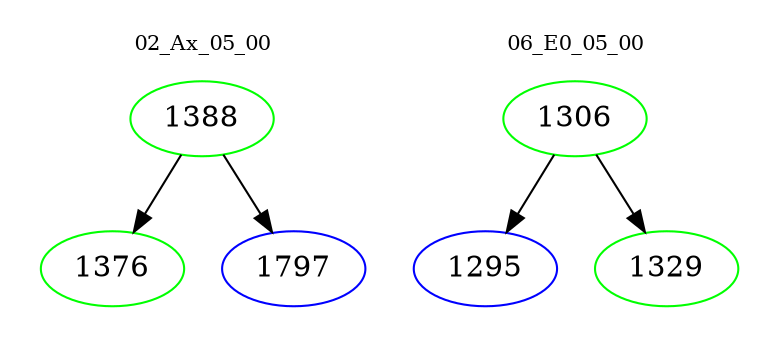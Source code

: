 digraph{
subgraph cluster_0 {
color = white
label = "02_Ax_05_00";
fontsize=10;
T0_1388 [label="1388", color="green"]
T0_1388 -> T0_1376 [color="black"]
T0_1376 [label="1376", color="green"]
T0_1388 -> T0_1797 [color="black"]
T0_1797 [label="1797", color="blue"]
}
subgraph cluster_1 {
color = white
label = "06_E0_05_00";
fontsize=10;
T1_1306 [label="1306", color="green"]
T1_1306 -> T1_1295 [color="black"]
T1_1295 [label="1295", color="blue"]
T1_1306 -> T1_1329 [color="black"]
T1_1329 [label="1329", color="green"]
}
}
